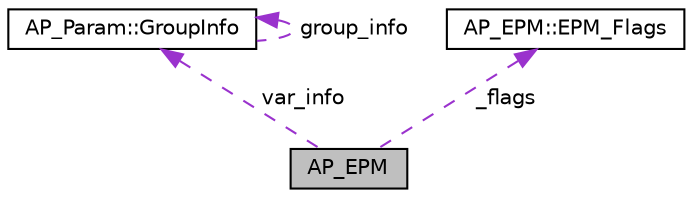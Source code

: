 digraph "AP_EPM"
{
 // INTERACTIVE_SVG=YES
  edge [fontname="Helvetica",fontsize="10",labelfontname="Helvetica",labelfontsize="10"];
  node [fontname="Helvetica",fontsize="10",shape=record];
  Node1 [label="AP_EPM",height=0.2,width=0.4,color="black", fillcolor="grey75", style="filled", fontcolor="black"];
  Node2 -> Node1 [dir="back",color="darkorchid3",fontsize="10",style="dashed",label=" var_info" ,fontname="Helvetica"];
  Node2 [label="AP_Param::GroupInfo",height=0.2,width=0.4,color="black", fillcolor="white", style="filled",URL="$structAP__Param_1_1GroupInfo.html"];
  Node2 -> Node2 [dir="back",color="darkorchid3",fontsize="10",style="dashed",label=" group_info" ,fontname="Helvetica"];
  Node3 -> Node1 [dir="back",color="darkorchid3",fontsize="10",style="dashed",label=" _flags" ,fontname="Helvetica"];
  Node3 [label="AP_EPM::EPM_Flags",height=0.2,width=0.4,color="black", fillcolor="white", style="filled",URL="$structAP__EPM_1_1EPM__Flags.html"];
}
